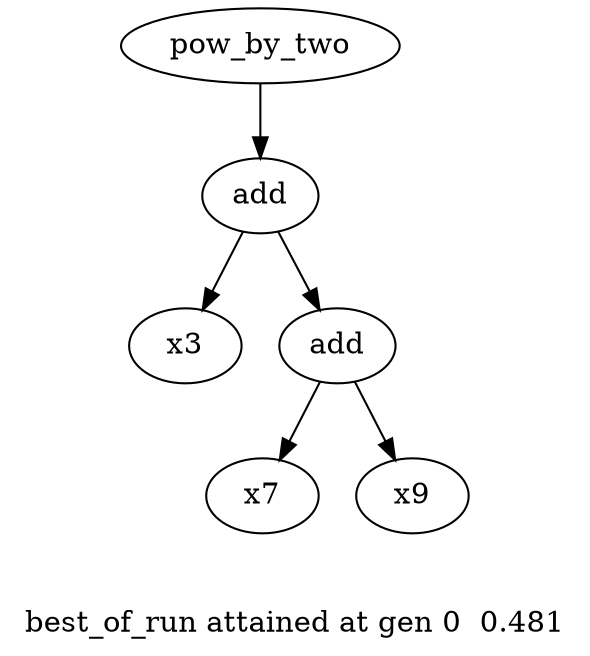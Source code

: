 digraph {
	graph [label="

best_of_run attained at gen 0  0.481"]
	0 [label=pow_by_two]
	0 -> 1
	1 [label=add]
	1 -> 2
	2 [label=x3]
	1 -> 3
	3 [label=add]
	3 -> 4
	4 [label=x7]
	3 -> 5
	5 [label=x9]
}

